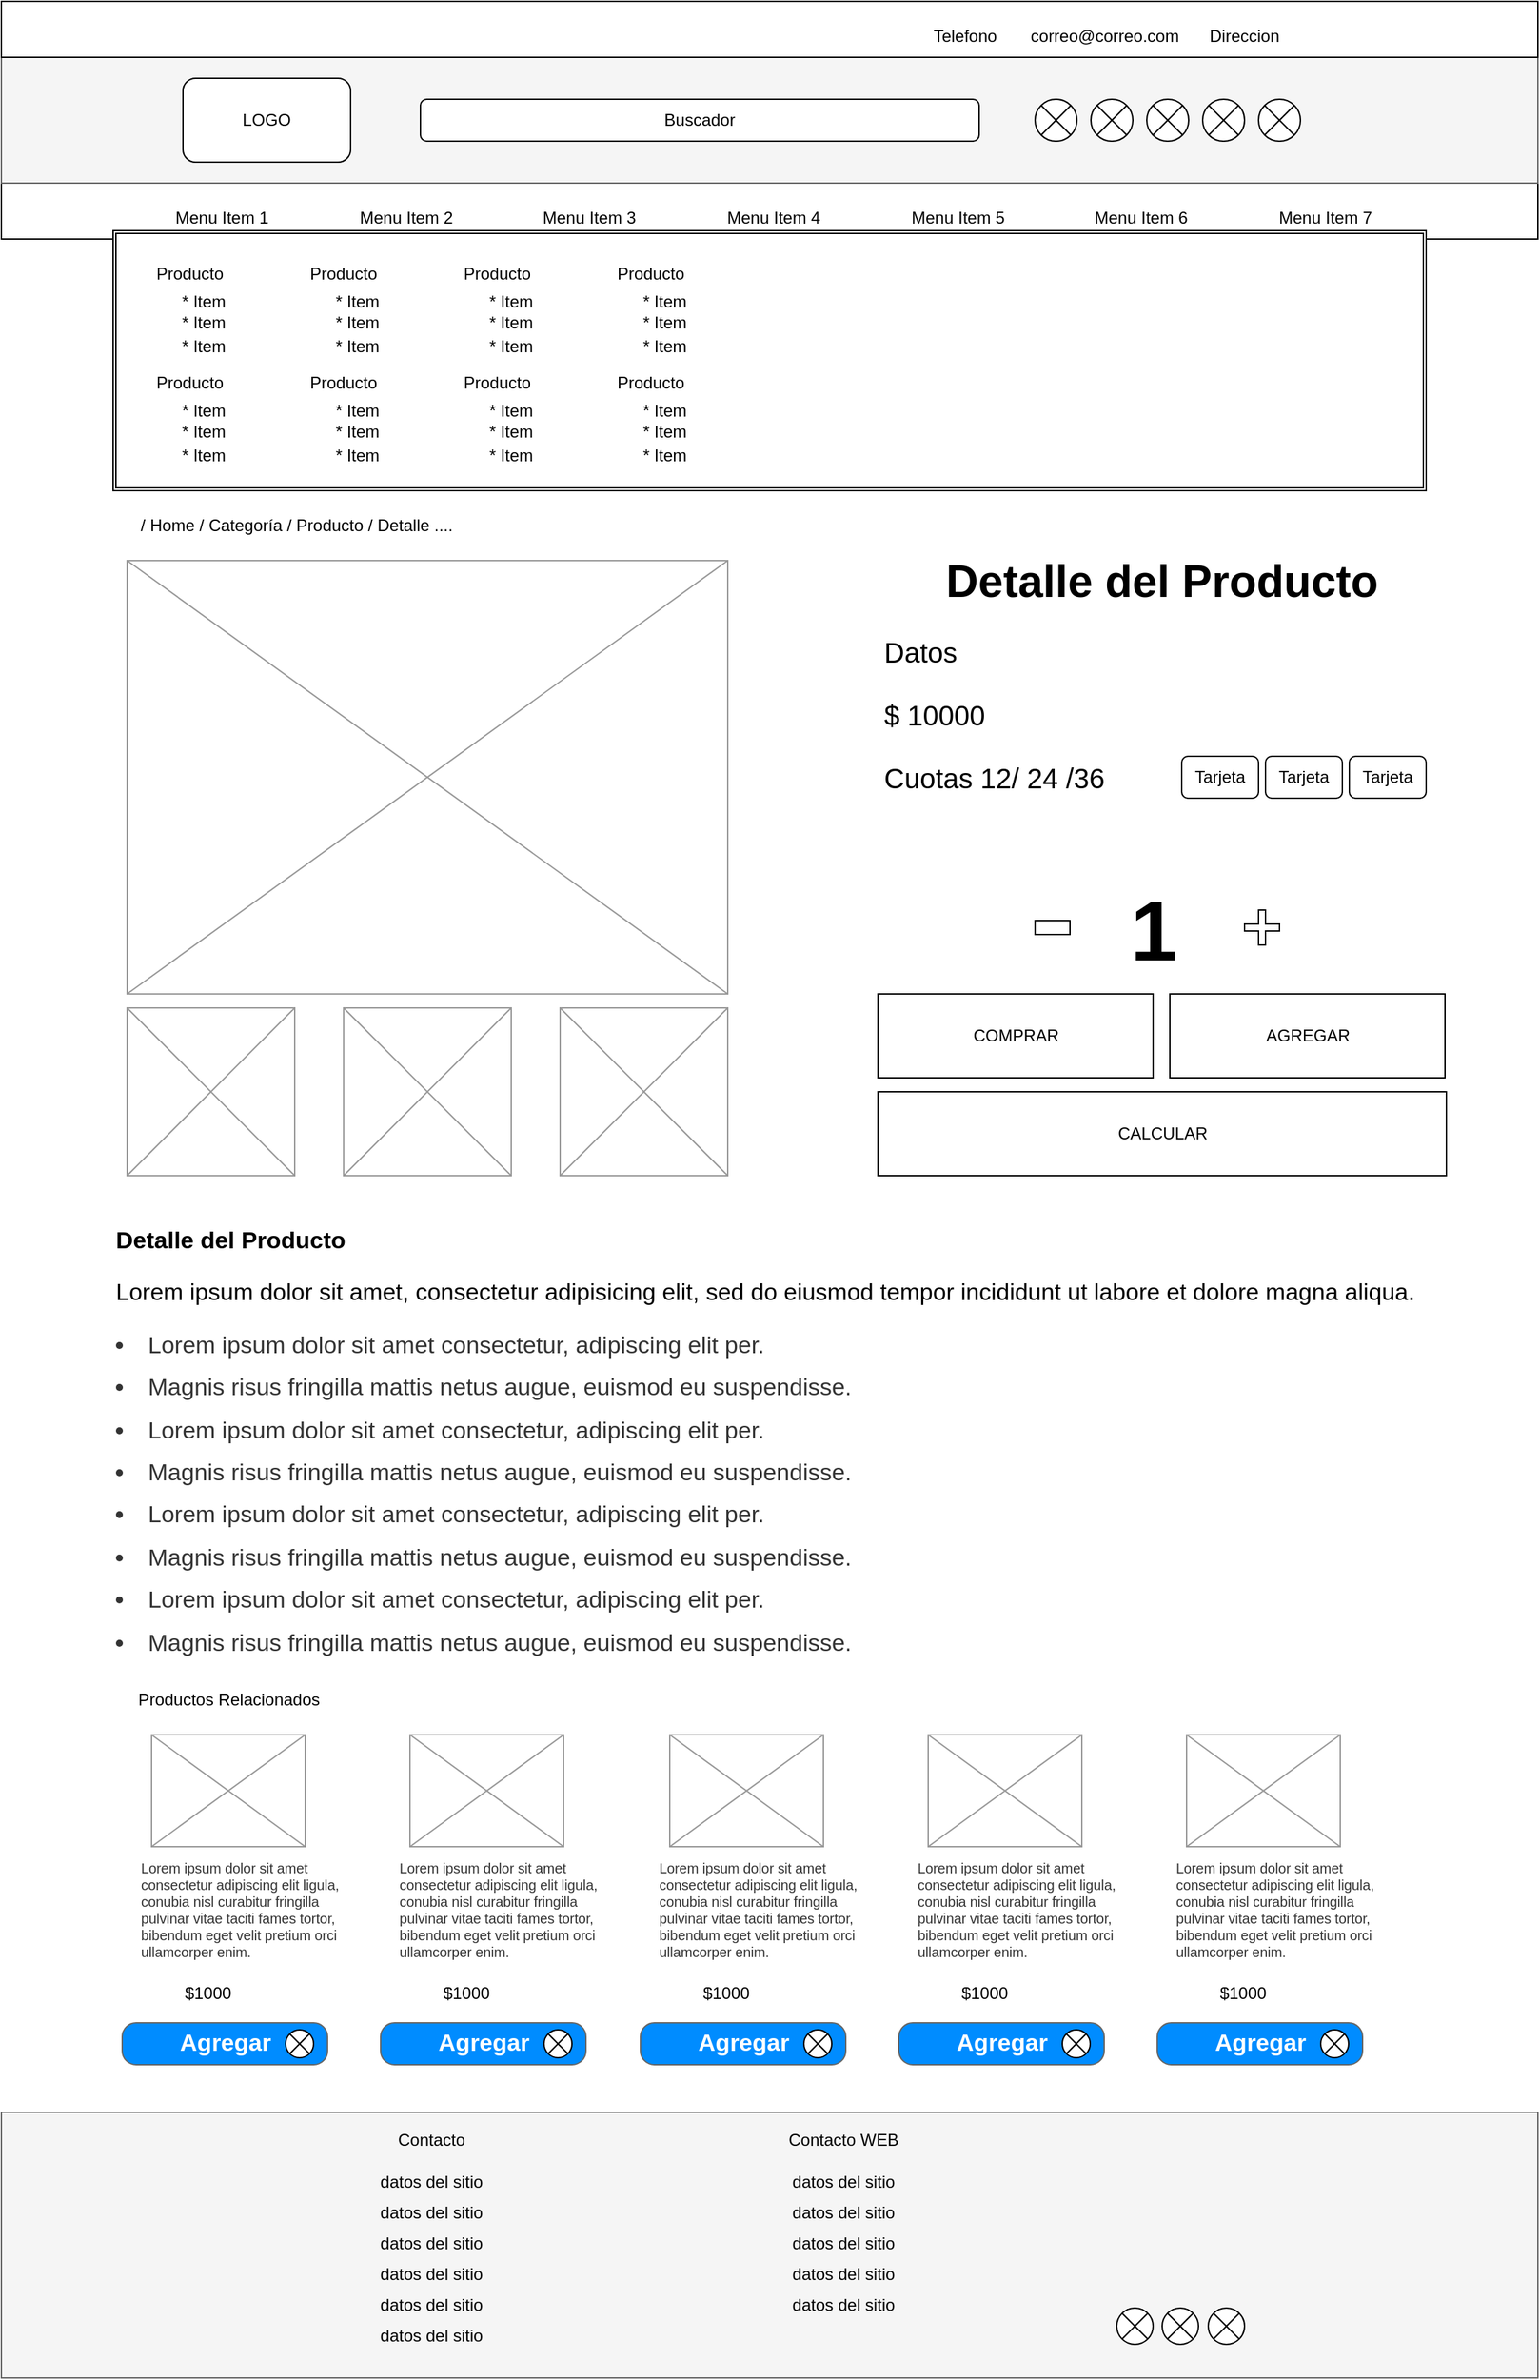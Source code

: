 <mxfile version="24.4.13" type="google">
  <diagram name="Page-1" id="03018318-947c-dd8e-b7a3-06fadd420f32">
    <mxGraphModel grid="1" page="1" gridSize="10" guides="1" tooltips="1" connect="1" arrows="1" fold="1" pageScale="1" pageWidth="1100" pageHeight="850" background="#ffffff" math="0" shadow="0">
      <root>
        <mxCell id="0" />
        <mxCell id="1" parent="0" />
        <mxCell id="ZyAtSVCC6lzZeVUkMO0P-5" value="" style="rounded=0;whiteSpace=wrap;html=1;fillColor=#f5f5f5;fontColor=#333333;strokeColor=#666666;" vertex="1" parent="1">
          <mxGeometry y="1510" width="1100" height="190" as="geometry" />
        </mxCell>
        <mxCell id="ZyAtSVCC6lzZeVUkMO0P-3" value="" style="rounded=0;whiteSpace=wrap;html=1;" vertex="1" parent="1">
          <mxGeometry y="130" width="1100" height="40" as="geometry" />
        </mxCell>
        <mxCell id="ZyAtSVCC6lzZeVUkMO0P-2" value="" style="rounded=0;whiteSpace=wrap;html=1;fillColor=#f5f5f5;fontColor=#333333;strokeColor=#666666;" vertex="1" parent="1">
          <mxGeometry y="40" width="1100" height="90" as="geometry" />
        </mxCell>
        <mxCell id="ZyAtSVCC6lzZeVUkMO0P-1" value="" style="rounded=0;whiteSpace=wrap;html=1;" vertex="1" parent="1">
          <mxGeometry width="1100" height="40" as="geometry" />
        </mxCell>
        <mxCell id="YPrZ4P48iWF1rKAgXMPz-6" value="LOGO" style="rounded=1;whiteSpace=wrap;html=1;strokeColor=default;" vertex="1" parent="1">
          <mxGeometry x="130" y="55" width="120" height="60" as="geometry" />
        </mxCell>
        <mxCell id="YPrZ4P48iWF1rKAgXMPz-8" value="Buscador" style="rounded=1;whiteSpace=wrap;html=1;" vertex="1" parent="1">
          <mxGeometry x="300" y="70" width="400" height="30" as="geometry" />
        </mxCell>
        <mxCell id="YPrZ4P48iWF1rKAgXMPz-9" value="Telefono" style="text;html=1;align=center;verticalAlign=middle;whiteSpace=wrap;rounded=0;" vertex="1" parent="1">
          <mxGeometry x="660" y="10" width="60" height="30" as="geometry" />
        </mxCell>
        <mxCell id="YPrZ4P48iWF1rKAgXMPz-11" value="correo@correo.com" style="text;html=1;align=center;verticalAlign=middle;whiteSpace=wrap;rounded=0;" vertex="1" parent="1">
          <mxGeometry x="760" y="10" width="60" height="30" as="geometry" />
        </mxCell>
        <mxCell id="YPrZ4P48iWF1rKAgXMPz-12" value="Direccion" style="text;html=1;align=center;verticalAlign=middle;whiteSpace=wrap;rounded=0;" vertex="1" parent="1">
          <mxGeometry x="860" y="10" width="60" height="30" as="geometry" />
        </mxCell>
        <mxCell id="YPrZ4P48iWF1rKAgXMPz-14" value="" style="shape=sumEllipse;perimeter=ellipsePerimeter;whiteSpace=wrap;html=1;backgroundOutline=1;" vertex="1" parent="1">
          <mxGeometry x="740" y="70" width="30" height="30" as="geometry" />
        </mxCell>
        <mxCell id="YPrZ4P48iWF1rKAgXMPz-15" value="" style="shape=sumEllipse;perimeter=ellipsePerimeter;whiteSpace=wrap;html=1;backgroundOutline=1;" vertex="1" parent="1">
          <mxGeometry x="780" y="70" width="30" height="30" as="geometry" />
        </mxCell>
        <mxCell id="YPrZ4P48iWF1rKAgXMPz-16" value="" style="shape=sumEllipse;perimeter=ellipsePerimeter;whiteSpace=wrap;html=1;backgroundOutline=1;" vertex="1" parent="1">
          <mxGeometry x="820" y="70" width="30" height="30" as="geometry" />
        </mxCell>
        <mxCell id="YPrZ4P48iWF1rKAgXMPz-17" value="" style="shape=sumEllipse;perimeter=ellipsePerimeter;whiteSpace=wrap;html=1;backgroundOutline=1;" vertex="1" parent="1">
          <mxGeometry x="860" y="70" width="30" height="30" as="geometry" />
        </mxCell>
        <mxCell id="YPrZ4P48iWF1rKAgXMPz-18" value="" style="shape=sumEllipse;perimeter=ellipsePerimeter;whiteSpace=wrap;html=1;backgroundOutline=1;" vertex="1" parent="1">
          <mxGeometry x="900" y="70" width="30" height="30" as="geometry" />
        </mxCell>
        <mxCell id="YPrZ4P48iWF1rKAgXMPz-21" value="Menu Item 1" style="text;html=1;align=center;verticalAlign=middle;whiteSpace=wrap;rounded=0;" vertex="1" parent="1">
          <mxGeometry x="113" y="140" width="90" height="30" as="geometry" />
        </mxCell>
        <mxCell id="YPrZ4P48iWF1rKAgXMPz-22" value="Menu Item 2" style="text;html=1;align=center;verticalAlign=middle;whiteSpace=wrap;rounded=0;" vertex="1" parent="1">
          <mxGeometry x="245" y="140" width="90" height="30" as="geometry" />
        </mxCell>
        <mxCell id="YPrZ4P48iWF1rKAgXMPz-23" value="Menu Item 3" style="text;html=1;align=center;verticalAlign=middle;whiteSpace=wrap;rounded=0;" vertex="1" parent="1">
          <mxGeometry x="376" y="140" width="90" height="30" as="geometry" />
        </mxCell>
        <mxCell id="YPrZ4P48iWF1rKAgXMPz-24" value="Menu Item 4" style="text;html=1;align=center;verticalAlign=middle;whiteSpace=wrap;rounded=0;" vertex="1" parent="1">
          <mxGeometry x="508" y="140" width="90" height="30" as="geometry" />
        </mxCell>
        <mxCell id="YPrZ4P48iWF1rKAgXMPz-25" value="Menu Item 5" style="text;html=1;align=center;verticalAlign=middle;whiteSpace=wrap;rounded=0;" vertex="1" parent="1">
          <mxGeometry x="640" y="140" width="90" height="30" as="geometry" />
        </mxCell>
        <mxCell id="YPrZ4P48iWF1rKAgXMPz-26" value="Menu Item 6" style="text;html=1;align=center;verticalAlign=middle;whiteSpace=wrap;rounded=0;" vertex="1" parent="1">
          <mxGeometry x="771" y="140" width="90" height="30" as="geometry" />
        </mxCell>
        <mxCell id="YPrZ4P48iWF1rKAgXMPz-27" value="Menu Item 7" style="text;html=1;align=center;verticalAlign=middle;whiteSpace=wrap;rounded=0;" vertex="1" parent="1">
          <mxGeometry x="903" y="140" width="90" height="30" as="geometry" />
        </mxCell>
        <mxCell id="YPrZ4P48iWF1rKAgXMPz-28" value="" style="shape=ext;double=1;rounded=0;whiteSpace=wrap;html=1;" vertex="1" parent="1">
          <mxGeometry x="80" y="164" width="940" height="186" as="geometry" />
        </mxCell>
        <mxCell id="YPrZ4P48iWF1rKAgXMPz-36" value="" style="group" connectable="0" vertex="1" parent="1">
          <mxGeometry x="90" y="180" width="100" height="82" as="geometry" />
        </mxCell>
        <mxCell id="YPrZ4P48iWF1rKAgXMPz-29" value="Producto" style="text;html=1;align=center;verticalAlign=middle;whiteSpace=wrap;rounded=0;" vertex="1" parent="YPrZ4P48iWF1rKAgXMPz-36">
          <mxGeometry width="90" height="30" as="geometry" />
        </mxCell>
        <mxCell id="YPrZ4P48iWF1rKAgXMPz-30" value="* Item" style="text;html=1;align=center;verticalAlign=middle;whiteSpace=wrap;rounded=0;" vertex="1" parent="YPrZ4P48iWF1rKAgXMPz-36">
          <mxGeometry x="10" y="20" width="90" height="30" as="geometry" />
        </mxCell>
        <mxCell id="YPrZ4P48iWF1rKAgXMPz-31" value="* Item" style="text;html=1;align=center;verticalAlign=middle;whiteSpace=wrap;rounded=0;" vertex="1" parent="YPrZ4P48iWF1rKAgXMPz-36">
          <mxGeometry x="10" y="35" width="90" height="30" as="geometry" />
        </mxCell>
        <mxCell id="YPrZ4P48iWF1rKAgXMPz-32" value="* Item" style="text;html=1;align=center;verticalAlign=middle;whiteSpace=wrap;rounded=0;" vertex="1" parent="YPrZ4P48iWF1rKAgXMPz-36">
          <mxGeometry x="10" y="52" width="90" height="30" as="geometry" />
        </mxCell>
        <mxCell id="YPrZ4P48iWF1rKAgXMPz-37" value="" style="group" connectable="0" vertex="1" parent="1">
          <mxGeometry x="90" y="258" width="100" height="82" as="geometry" />
        </mxCell>
        <mxCell id="YPrZ4P48iWF1rKAgXMPz-38" value="Producto" style="text;html=1;align=center;verticalAlign=middle;whiteSpace=wrap;rounded=0;" vertex="1" parent="YPrZ4P48iWF1rKAgXMPz-37">
          <mxGeometry width="90" height="30" as="geometry" />
        </mxCell>
        <mxCell id="YPrZ4P48iWF1rKAgXMPz-39" value="* Item" style="text;html=1;align=center;verticalAlign=middle;whiteSpace=wrap;rounded=0;" vertex="1" parent="YPrZ4P48iWF1rKAgXMPz-37">
          <mxGeometry x="10" y="20" width="90" height="30" as="geometry" />
        </mxCell>
        <mxCell id="YPrZ4P48iWF1rKAgXMPz-40" value="* Item" style="text;html=1;align=center;verticalAlign=middle;whiteSpace=wrap;rounded=0;" vertex="1" parent="YPrZ4P48iWF1rKAgXMPz-37">
          <mxGeometry x="10" y="35" width="90" height="30" as="geometry" />
        </mxCell>
        <mxCell id="YPrZ4P48iWF1rKAgXMPz-41" value="* Item" style="text;html=1;align=center;verticalAlign=middle;whiteSpace=wrap;rounded=0;" vertex="1" parent="YPrZ4P48iWF1rKAgXMPz-37">
          <mxGeometry x="10" y="52" width="90" height="30" as="geometry" />
        </mxCell>
        <mxCell id="YPrZ4P48iWF1rKAgXMPz-42" value="" style="group" connectable="0" vertex="1" parent="1">
          <mxGeometry x="200" y="180" width="100" height="82" as="geometry" />
        </mxCell>
        <mxCell id="YPrZ4P48iWF1rKAgXMPz-43" value="Producto" style="text;html=1;align=center;verticalAlign=middle;whiteSpace=wrap;rounded=0;" vertex="1" parent="YPrZ4P48iWF1rKAgXMPz-42">
          <mxGeometry width="90" height="30" as="geometry" />
        </mxCell>
        <mxCell id="YPrZ4P48iWF1rKAgXMPz-44" value="* Item" style="text;html=1;align=center;verticalAlign=middle;whiteSpace=wrap;rounded=0;" vertex="1" parent="YPrZ4P48iWF1rKAgXMPz-42">
          <mxGeometry x="10" y="20" width="90" height="30" as="geometry" />
        </mxCell>
        <mxCell id="YPrZ4P48iWF1rKAgXMPz-45" value="* Item" style="text;html=1;align=center;verticalAlign=middle;whiteSpace=wrap;rounded=0;" vertex="1" parent="YPrZ4P48iWF1rKAgXMPz-42">
          <mxGeometry x="10" y="35" width="90" height="30" as="geometry" />
        </mxCell>
        <mxCell id="YPrZ4P48iWF1rKAgXMPz-46" value="* Item" style="text;html=1;align=center;verticalAlign=middle;whiteSpace=wrap;rounded=0;" vertex="1" parent="YPrZ4P48iWF1rKAgXMPz-42">
          <mxGeometry x="10" y="52" width="90" height="30" as="geometry" />
        </mxCell>
        <mxCell id="YPrZ4P48iWF1rKAgXMPz-47" value="" style="group" connectable="0" vertex="1" parent="1">
          <mxGeometry x="200" y="258" width="100" height="82" as="geometry" />
        </mxCell>
        <mxCell id="YPrZ4P48iWF1rKAgXMPz-48" value="Producto" style="text;html=1;align=center;verticalAlign=middle;whiteSpace=wrap;rounded=0;" vertex="1" parent="YPrZ4P48iWF1rKAgXMPz-47">
          <mxGeometry width="90" height="30" as="geometry" />
        </mxCell>
        <mxCell id="YPrZ4P48iWF1rKAgXMPz-49" value="* Item" style="text;html=1;align=center;verticalAlign=middle;whiteSpace=wrap;rounded=0;" vertex="1" parent="YPrZ4P48iWF1rKAgXMPz-47">
          <mxGeometry x="10" y="20" width="90" height="30" as="geometry" />
        </mxCell>
        <mxCell id="YPrZ4P48iWF1rKAgXMPz-50" value="* Item" style="text;html=1;align=center;verticalAlign=middle;whiteSpace=wrap;rounded=0;" vertex="1" parent="YPrZ4P48iWF1rKAgXMPz-47">
          <mxGeometry x="10" y="35" width="90" height="30" as="geometry" />
        </mxCell>
        <mxCell id="YPrZ4P48iWF1rKAgXMPz-51" value="* Item" style="text;html=1;align=center;verticalAlign=middle;whiteSpace=wrap;rounded=0;" vertex="1" parent="YPrZ4P48iWF1rKAgXMPz-47">
          <mxGeometry x="10" y="52" width="90" height="30" as="geometry" />
        </mxCell>
        <mxCell id="YPrZ4P48iWF1rKAgXMPz-52" value="" style="group" connectable="0" vertex="1" parent="1">
          <mxGeometry x="310" y="180" width="100" height="82" as="geometry" />
        </mxCell>
        <mxCell id="YPrZ4P48iWF1rKAgXMPz-53" value="Producto" style="text;html=1;align=center;verticalAlign=middle;whiteSpace=wrap;rounded=0;" vertex="1" parent="YPrZ4P48iWF1rKAgXMPz-52">
          <mxGeometry width="90" height="30" as="geometry" />
        </mxCell>
        <mxCell id="YPrZ4P48iWF1rKAgXMPz-54" value="* Item" style="text;html=1;align=center;verticalAlign=middle;whiteSpace=wrap;rounded=0;" vertex="1" parent="YPrZ4P48iWF1rKAgXMPz-52">
          <mxGeometry x="10" y="20" width="90" height="30" as="geometry" />
        </mxCell>
        <mxCell id="YPrZ4P48iWF1rKAgXMPz-55" value="* Item" style="text;html=1;align=center;verticalAlign=middle;whiteSpace=wrap;rounded=0;" vertex="1" parent="YPrZ4P48iWF1rKAgXMPz-52">
          <mxGeometry x="10" y="35" width="90" height="30" as="geometry" />
        </mxCell>
        <mxCell id="YPrZ4P48iWF1rKAgXMPz-56" value="* Item" style="text;html=1;align=center;verticalAlign=middle;whiteSpace=wrap;rounded=0;" vertex="1" parent="YPrZ4P48iWF1rKAgXMPz-52">
          <mxGeometry x="10" y="52" width="90" height="30" as="geometry" />
        </mxCell>
        <mxCell id="YPrZ4P48iWF1rKAgXMPz-57" value="" style="group" connectable="0" vertex="1" parent="1">
          <mxGeometry x="310" y="258" width="100" height="82" as="geometry" />
        </mxCell>
        <mxCell id="YPrZ4P48iWF1rKAgXMPz-58" value="Producto" style="text;html=1;align=center;verticalAlign=middle;whiteSpace=wrap;rounded=0;" vertex="1" parent="YPrZ4P48iWF1rKAgXMPz-57">
          <mxGeometry width="90" height="30" as="geometry" />
        </mxCell>
        <mxCell id="YPrZ4P48iWF1rKAgXMPz-59" value="* Item" style="text;html=1;align=center;verticalAlign=middle;whiteSpace=wrap;rounded=0;" vertex="1" parent="YPrZ4P48iWF1rKAgXMPz-57">
          <mxGeometry x="10" y="20" width="90" height="30" as="geometry" />
        </mxCell>
        <mxCell id="YPrZ4P48iWF1rKAgXMPz-60" value="* Item" style="text;html=1;align=center;verticalAlign=middle;whiteSpace=wrap;rounded=0;" vertex="1" parent="YPrZ4P48iWF1rKAgXMPz-57">
          <mxGeometry x="10" y="35" width="90" height="30" as="geometry" />
        </mxCell>
        <mxCell id="YPrZ4P48iWF1rKAgXMPz-61" value="* Item" style="text;html=1;align=center;verticalAlign=middle;whiteSpace=wrap;rounded=0;" vertex="1" parent="YPrZ4P48iWF1rKAgXMPz-57">
          <mxGeometry x="10" y="52" width="90" height="30" as="geometry" />
        </mxCell>
        <mxCell id="YPrZ4P48iWF1rKAgXMPz-62" value="" style="group" connectable="0" vertex="1" parent="1">
          <mxGeometry x="420" y="180" width="100" height="82" as="geometry" />
        </mxCell>
        <mxCell id="YPrZ4P48iWF1rKAgXMPz-63" value="Producto" style="text;html=1;align=center;verticalAlign=middle;whiteSpace=wrap;rounded=0;" vertex="1" parent="YPrZ4P48iWF1rKAgXMPz-62">
          <mxGeometry width="90" height="30" as="geometry" />
        </mxCell>
        <mxCell id="YPrZ4P48iWF1rKAgXMPz-64" value="* Item" style="text;html=1;align=center;verticalAlign=middle;whiteSpace=wrap;rounded=0;" vertex="1" parent="YPrZ4P48iWF1rKAgXMPz-62">
          <mxGeometry x="10" y="20" width="90" height="30" as="geometry" />
        </mxCell>
        <mxCell id="YPrZ4P48iWF1rKAgXMPz-65" value="* Item" style="text;html=1;align=center;verticalAlign=middle;whiteSpace=wrap;rounded=0;" vertex="1" parent="YPrZ4P48iWF1rKAgXMPz-62">
          <mxGeometry x="10" y="35" width="90" height="30" as="geometry" />
        </mxCell>
        <mxCell id="YPrZ4P48iWF1rKAgXMPz-66" value="* Item" style="text;html=1;align=center;verticalAlign=middle;whiteSpace=wrap;rounded=0;" vertex="1" parent="YPrZ4P48iWF1rKAgXMPz-62">
          <mxGeometry x="10" y="52" width="90" height="30" as="geometry" />
        </mxCell>
        <mxCell id="YPrZ4P48iWF1rKAgXMPz-67" value="" style="group" connectable="0" vertex="1" parent="1">
          <mxGeometry x="420" y="258" width="100" height="82" as="geometry" />
        </mxCell>
        <mxCell id="YPrZ4P48iWF1rKAgXMPz-68" value="Producto" style="text;html=1;align=center;verticalAlign=middle;whiteSpace=wrap;rounded=0;" vertex="1" parent="YPrZ4P48iWF1rKAgXMPz-67">
          <mxGeometry width="90" height="30" as="geometry" />
        </mxCell>
        <mxCell id="YPrZ4P48iWF1rKAgXMPz-69" value="* Item" style="text;html=1;align=center;verticalAlign=middle;whiteSpace=wrap;rounded=0;" vertex="1" parent="YPrZ4P48iWF1rKAgXMPz-67">
          <mxGeometry x="10" y="20" width="90" height="30" as="geometry" />
        </mxCell>
        <mxCell id="YPrZ4P48iWF1rKAgXMPz-70" value="* Item" style="text;html=1;align=center;verticalAlign=middle;whiteSpace=wrap;rounded=0;" vertex="1" parent="YPrZ4P48iWF1rKAgXMPz-67">
          <mxGeometry x="10" y="35" width="90" height="30" as="geometry" />
        </mxCell>
        <mxCell id="YPrZ4P48iWF1rKAgXMPz-71" value="* Item" style="text;html=1;align=center;verticalAlign=middle;whiteSpace=wrap;rounded=0;" vertex="1" parent="YPrZ4P48iWF1rKAgXMPz-67">
          <mxGeometry x="10" y="52" width="90" height="30" as="geometry" />
        </mxCell>
        <mxCell id="YPrZ4P48iWF1rKAgXMPz-78" value="" style="verticalLabelPosition=bottom;shadow=0;dashed=0;align=center;html=1;verticalAlign=top;strokeWidth=1;shape=mxgraph.mockup.graphics.simpleIcon;strokeColor=#999999;" vertex="1" parent="1">
          <mxGeometry x="90" y="400" width="430" height="310" as="geometry" />
        </mxCell>
        <mxCell id="YPrZ4P48iWF1rKAgXMPz-84" value="Productos Relacionados" style="text;html=1;align=center;verticalAlign=middle;whiteSpace=wrap;rounded=0;" vertex="1" parent="1">
          <mxGeometry x="87.5" y="1200" width="150" height="30" as="geometry" />
        </mxCell>
        <mxCell id="YPrZ4P48iWF1rKAgXMPz-90" value="" style="group" connectable="0" vertex="1" parent="1">
          <mxGeometry x="86.5" y="1240" width="171" height="236" as="geometry" />
        </mxCell>
        <mxCell id="YPrZ4P48iWF1rKAgXMPz-85" value="" style="verticalLabelPosition=bottom;shadow=0;dashed=0;align=center;html=1;verticalAlign=top;strokeWidth=1;shape=mxgraph.mockup.graphics.simpleIcon;strokeColor=#999999;" vertex="1" parent="YPrZ4P48iWF1rKAgXMPz-90">
          <mxGeometry x="21" width="110" height="80" as="geometry" />
        </mxCell>
        <mxCell id="YPrZ4P48iWF1rKAgXMPz-86" value="&lt;span style=&quot;color: rgba(0, 0, 0, 0.8); font-family: &amp;quot;Source Sans Pro&amp;quot;, sans-serif; font-size: 10px; letter-spacing: -0.049px; background-color: rgb(255, 255, 255);&quot;&gt;Lorem ipsum dolor sit amet consectetur adipiscing elit ligula, conubia nisl curabitur fringilla pulvinar vitae taciti fames tortor, bibendum eget velit pretium orci ullamcorper enim.&amp;nbsp;&lt;/span&gt;" style="text;html=1;align=left;verticalAlign=middle;whiteSpace=wrap;rounded=0;fontSize=10;" vertex="1" parent="YPrZ4P48iWF1rKAgXMPz-90">
          <mxGeometry x="11" y="70" width="160" height="110" as="geometry" />
        </mxCell>
        <mxCell id="YPrZ4P48iWF1rKAgXMPz-87" value="$1000" style="text;html=1;align=center;verticalAlign=middle;whiteSpace=wrap;rounded=0;" vertex="1" parent="YPrZ4P48iWF1rKAgXMPz-90">
          <mxGeometry x="31" y="170" width="60" height="30" as="geometry" />
        </mxCell>
        <mxCell id="YPrZ4P48iWF1rKAgXMPz-88" value="Agregar" style="strokeWidth=1;shadow=0;dashed=0;align=center;html=1;shape=mxgraph.mockup.buttons.button;strokeColor=#666666;fontColor=#ffffff;mainText=;buttonStyle=round;fontSize=17;fontStyle=1;fillColor=#008cff;whiteSpace=wrap;" vertex="1" parent="YPrZ4P48iWF1rKAgXMPz-90">
          <mxGeometry y="206" width="147" height="30" as="geometry" />
        </mxCell>
        <mxCell id="YPrZ4P48iWF1rKAgXMPz-89" value="" style="shape=sumEllipse;perimeter=ellipsePerimeter;whiteSpace=wrap;html=1;backgroundOutline=1;" vertex="1" parent="YPrZ4P48iWF1rKAgXMPz-90">
          <mxGeometry x="117" y="211" width="20" height="20" as="geometry" />
        </mxCell>
        <mxCell id="YPrZ4P48iWF1rKAgXMPz-91" value="" style="group" connectable="0" vertex="1" parent="1">
          <mxGeometry x="271.5" y="1240" width="171" height="236" as="geometry" />
        </mxCell>
        <mxCell id="YPrZ4P48iWF1rKAgXMPz-92" value="" style="verticalLabelPosition=bottom;shadow=0;dashed=0;align=center;html=1;verticalAlign=top;strokeWidth=1;shape=mxgraph.mockup.graphics.simpleIcon;strokeColor=#999999;" vertex="1" parent="YPrZ4P48iWF1rKAgXMPz-91">
          <mxGeometry x="21" width="110" height="80" as="geometry" />
        </mxCell>
        <mxCell id="YPrZ4P48iWF1rKAgXMPz-93" value="&lt;span style=&quot;color: rgba(0, 0, 0, 0.8); font-family: &amp;quot;Source Sans Pro&amp;quot;, sans-serif; font-size: 10px; letter-spacing: -0.049px; background-color: rgb(255, 255, 255);&quot;&gt;Lorem ipsum dolor sit amet consectetur adipiscing elit ligula, conubia nisl curabitur fringilla pulvinar vitae taciti fames tortor, bibendum eget velit pretium orci ullamcorper enim.&amp;nbsp;&lt;/span&gt;" style="text;html=1;align=left;verticalAlign=middle;whiteSpace=wrap;rounded=0;fontSize=10;" vertex="1" parent="YPrZ4P48iWF1rKAgXMPz-91">
          <mxGeometry x="11" y="70" width="160" height="110" as="geometry" />
        </mxCell>
        <mxCell id="YPrZ4P48iWF1rKAgXMPz-94" value="$1000" style="text;html=1;align=center;verticalAlign=middle;whiteSpace=wrap;rounded=0;" vertex="1" parent="YPrZ4P48iWF1rKAgXMPz-91">
          <mxGeometry x="31" y="170" width="60" height="30" as="geometry" />
        </mxCell>
        <mxCell id="YPrZ4P48iWF1rKAgXMPz-95" value="Agregar" style="strokeWidth=1;shadow=0;dashed=0;align=center;html=1;shape=mxgraph.mockup.buttons.button;strokeColor=#666666;fontColor=#ffffff;mainText=;buttonStyle=round;fontSize=17;fontStyle=1;fillColor=#008cff;whiteSpace=wrap;" vertex="1" parent="YPrZ4P48iWF1rKAgXMPz-91">
          <mxGeometry y="206" width="147" height="30" as="geometry" />
        </mxCell>
        <mxCell id="YPrZ4P48iWF1rKAgXMPz-96" value="" style="shape=sumEllipse;perimeter=ellipsePerimeter;whiteSpace=wrap;html=1;backgroundOutline=1;" vertex="1" parent="YPrZ4P48iWF1rKAgXMPz-91">
          <mxGeometry x="117" y="211" width="20" height="20" as="geometry" />
        </mxCell>
        <mxCell id="YPrZ4P48iWF1rKAgXMPz-97" value="" style="group;fontStyle=1" connectable="0" vertex="1" parent="1">
          <mxGeometry x="457.5" y="1240" width="171" height="236" as="geometry" />
        </mxCell>
        <mxCell id="YPrZ4P48iWF1rKAgXMPz-98" value="" style="verticalLabelPosition=bottom;shadow=0;dashed=0;align=center;html=1;verticalAlign=top;strokeWidth=1;shape=mxgraph.mockup.graphics.simpleIcon;strokeColor=#999999;" vertex="1" parent="YPrZ4P48iWF1rKAgXMPz-97">
          <mxGeometry x="21" width="110" height="80" as="geometry" />
        </mxCell>
        <mxCell id="YPrZ4P48iWF1rKAgXMPz-99" value="&lt;span style=&quot;color: rgba(0, 0, 0, 0.8); font-family: &amp;quot;Source Sans Pro&amp;quot;, sans-serif; font-size: 10px; letter-spacing: -0.049px; background-color: rgb(255, 255, 255);&quot;&gt;Lorem ipsum dolor sit amet consectetur adipiscing elit ligula, conubia nisl curabitur fringilla pulvinar vitae taciti fames tortor, bibendum eget velit pretium orci ullamcorper enim.&amp;nbsp;&lt;/span&gt;" style="text;html=1;align=left;verticalAlign=middle;whiteSpace=wrap;rounded=0;fontSize=10;" vertex="1" parent="YPrZ4P48iWF1rKAgXMPz-97">
          <mxGeometry x="11" y="70" width="160" height="110" as="geometry" />
        </mxCell>
        <mxCell id="YPrZ4P48iWF1rKAgXMPz-100" value="$1000" style="text;html=1;align=center;verticalAlign=middle;whiteSpace=wrap;rounded=0;" vertex="1" parent="YPrZ4P48iWF1rKAgXMPz-97">
          <mxGeometry x="31" y="170" width="60" height="30" as="geometry" />
        </mxCell>
        <mxCell id="YPrZ4P48iWF1rKAgXMPz-101" value="Agregar" style="strokeWidth=1;shadow=0;dashed=0;align=center;html=1;shape=mxgraph.mockup.buttons.button;strokeColor=#666666;fontColor=#ffffff;mainText=;buttonStyle=round;fontSize=17;fontStyle=1;fillColor=#008cff;whiteSpace=wrap;" vertex="1" parent="YPrZ4P48iWF1rKAgXMPz-97">
          <mxGeometry y="206" width="147" height="30" as="geometry" />
        </mxCell>
        <mxCell id="YPrZ4P48iWF1rKAgXMPz-102" value="" style="shape=sumEllipse;perimeter=ellipsePerimeter;whiteSpace=wrap;html=1;backgroundOutline=1;" vertex="1" parent="YPrZ4P48iWF1rKAgXMPz-97">
          <mxGeometry x="117" y="211" width="20" height="20" as="geometry" />
        </mxCell>
        <mxCell id="YPrZ4P48iWF1rKAgXMPz-103" value="" style="group;fontStyle=1" connectable="0" vertex="1" parent="1">
          <mxGeometry x="827.5" y="1240" width="171" height="236" as="geometry" />
        </mxCell>
        <mxCell id="YPrZ4P48iWF1rKAgXMPz-104" value="" style="verticalLabelPosition=bottom;shadow=0;dashed=0;align=center;html=1;verticalAlign=top;strokeWidth=1;shape=mxgraph.mockup.graphics.simpleIcon;strokeColor=#999999;" vertex="1" parent="YPrZ4P48iWF1rKAgXMPz-103">
          <mxGeometry x="21" width="110" height="80" as="geometry" />
        </mxCell>
        <mxCell id="YPrZ4P48iWF1rKAgXMPz-105" value="&lt;span style=&quot;color: rgba(0, 0, 0, 0.8); font-family: &amp;quot;Source Sans Pro&amp;quot;, sans-serif; font-size: 10px; letter-spacing: -0.049px; background-color: rgb(255, 255, 255);&quot;&gt;Lorem ipsum dolor sit amet consectetur adipiscing elit ligula, conubia nisl curabitur fringilla pulvinar vitae taciti fames tortor, bibendum eget velit pretium orci ullamcorper enim.&amp;nbsp;&lt;/span&gt;" style="text;html=1;align=left;verticalAlign=middle;whiteSpace=wrap;rounded=0;fontSize=10;" vertex="1" parent="YPrZ4P48iWF1rKAgXMPz-103">
          <mxGeometry x="11" y="70" width="160" height="110" as="geometry" />
        </mxCell>
        <mxCell id="YPrZ4P48iWF1rKAgXMPz-106" value="$1000" style="text;html=1;align=center;verticalAlign=middle;whiteSpace=wrap;rounded=0;" vertex="1" parent="YPrZ4P48iWF1rKAgXMPz-103">
          <mxGeometry x="31" y="170" width="60" height="30" as="geometry" />
        </mxCell>
        <mxCell id="YPrZ4P48iWF1rKAgXMPz-107" value="Agregar" style="strokeWidth=1;shadow=0;dashed=0;align=center;html=1;shape=mxgraph.mockup.buttons.button;strokeColor=#666666;fontColor=#ffffff;mainText=;buttonStyle=round;fontSize=17;fontStyle=1;fillColor=#008cff;whiteSpace=wrap;" vertex="1" parent="YPrZ4P48iWF1rKAgXMPz-103">
          <mxGeometry y="206" width="147" height="30" as="geometry" />
        </mxCell>
        <mxCell id="YPrZ4P48iWF1rKAgXMPz-108" value="" style="shape=sumEllipse;perimeter=ellipsePerimeter;whiteSpace=wrap;html=1;backgroundOutline=1;" vertex="1" parent="YPrZ4P48iWF1rKAgXMPz-103">
          <mxGeometry x="117" y="211" width="20" height="20" as="geometry" />
        </mxCell>
        <mxCell id="YPrZ4P48iWF1rKAgXMPz-109" value="" style="group;fontStyle=1" connectable="0" vertex="1" parent="1">
          <mxGeometry x="642.5" y="1240" width="171" height="236" as="geometry" />
        </mxCell>
        <mxCell id="YPrZ4P48iWF1rKAgXMPz-110" value="" style="verticalLabelPosition=bottom;shadow=0;dashed=0;align=center;html=1;verticalAlign=top;strokeWidth=1;shape=mxgraph.mockup.graphics.simpleIcon;strokeColor=#999999;" vertex="1" parent="YPrZ4P48iWF1rKAgXMPz-109">
          <mxGeometry x="21" width="110" height="80" as="geometry" />
        </mxCell>
        <mxCell id="YPrZ4P48iWF1rKAgXMPz-111" value="&lt;span style=&quot;color: rgba(0, 0, 0, 0.8); font-family: &amp;quot;Source Sans Pro&amp;quot;, sans-serif; font-size: 10px; letter-spacing: -0.049px; background-color: rgb(255, 255, 255);&quot;&gt;Lorem ipsum dolor sit amet consectetur adipiscing elit ligula, conubia nisl curabitur fringilla pulvinar vitae taciti fames tortor, bibendum eget velit pretium orci ullamcorper enim.&amp;nbsp;&lt;/span&gt;" style="text;html=1;align=left;verticalAlign=middle;whiteSpace=wrap;rounded=0;fontSize=10;" vertex="1" parent="YPrZ4P48iWF1rKAgXMPz-109">
          <mxGeometry x="11" y="70" width="160" height="110" as="geometry" />
        </mxCell>
        <mxCell id="YPrZ4P48iWF1rKAgXMPz-112" value="$1000" style="text;html=1;align=center;verticalAlign=middle;whiteSpace=wrap;rounded=0;" vertex="1" parent="YPrZ4P48iWF1rKAgXMPz-109">
          <mxGeometry x="31" y="170" width="60" height="30" as="geometry" />
        </mxCell>
        <mxCell id="YPrZ4P48iWF1rKAgXMPz-113" value="Agregar" style="strokeWidth=1;shadow=0;dashed=0;align=center;html=1;shape=mxgraph.mockup.buttons.button;strokeColor=#666666;fontColor=#ffffff;mainText=;buttonStyle=round;fontSize=17;fontStyle=1;fillColor=#008cff;whiteSpace=wrap;" vertex="1" parent="YPrZ4P48iWF1rKAgXMPz-109">
          <mxGeometry y="206" width="147" height="30" as="geometry" />
        </mxCell>
        <mxCell id="YPrZ4P48iWF1rKAgXMPz-114" value="" style="shape=sumEllipse;perimeter=ellipsePerimeter;whiteSpace=wrap;html=1;backgroundOutline=1;" vertex="1" parent="YPrZ4P48iWF1rKAgXMPz-109">
          <mxGeometry x="117" y="211" width="20" height="20" as="geometry" />
        </mxCell>
        <mxCell id="YPrZ4P48iWF1rKAgXMPz-153" value="Contacto" style="text;html=1;align=center;verticalAlign=middle;whiteSpace=wrap;rounded=0;" vertex="1" parent="1">
          <mxGeometry x="252.5" y="1515" width="110" height="30" as="geometry" />
        </mxCell>
        <mxCell id="YPrZ4P48iWF1rKAgXMPz-156" value="datos del sitio" style="text;html=1;align=center;verticalAlign=middle;whiteSpace=wrap;rounded=0;" vertex="1" parent="1">
          <mxGeometry x="252.5" y="1545" width="110" height="30" as="geometry" />
        </mxCell>
        <mxCell id="YPrZ4P48iWF1rKAgXMPz-157" value="datos del sitio" style="text;html=1;align=center;verticalAlign=middle;whiteSpace=wrap;rounded=0;" vertex="1" parent="1">
          <mxGeometry x="252.5" y="1567" width="110" height="30" as="geometry" />
        </mxCell>
        <mxCell id="YPrZ4P48iWF1rKAgXMPz-158" value="datos del sitio" style="text;html=1;align=center;verticalAlign=middle;whiteSpace=wrap;rounded=0;" vertex="1" parent="1">
          <mxGeometry x="252.5" y="1589" width="110" height="30" as="geometry" />
        </mxCell>
        <mxCell id="YPrZ4P48iWF1rKAgXMPz-159" value="datos del sitio" style="text;html=1;align=center;verticalAlign=middle;whiteSpace=wrap;rounded=0;" vertex="1" parent="1">
          <mxGeometry x="252.5" y="1611" width="110" height="30" as="geometry" />
        </mxCell>
        <mxCell id="YPrZ4P48iWF1rKAgXMPz-160" value="datos del sitio" style="text;html=1;align=center;verticalAlign=middle;whiteSpace=wrap;rounded=0;" vertex="1" parent="1">
          <mxGeometry x="252.5" y="1633" width="110" height="30" as="geometry" />
        </mxCell>
        <mxCell id="YPrZ4P48iWF1rKAgXMPz-161" value="datos del sitio" style="text;html=1;align=center;verticalAlign=middle;whiteSpace=wrap;rounded=0;" vertex="1" parent="1">
          <mxGeometry x="252.5" y="1655" width="110" height="30" as="geometry" />
        </mxCell>
        <mxCell id="YPrZ4P48iWF1rKAgXMPz-162" value="datos del sitio" style="text;html=1;align=center;verticalAlign=middle;whiteSpace=wrap;rounded=0;" vertex="1" parent="1">
          <mxGeometry x="547.5" y="1545" width="110" height="30" as="geometry" />
        </mxCell>
        <mxCell id="YPrZ4P48iWF1rKAgXMPz-163" value="datos del sitio" style="text;html=1;align=center;verticalAlign=middle;whiteSpace=wrap;rounded=0;" vertex="1" parent="1">
          <mxGeometry x="547.5" y="1567" width="110" height="30" as="geometry" />
        </mxCell>
        <mxCell id="YPrZ4P48iWF1rKAgXMPz-164" value="datos del sitio" style="text;html=1;align=center;verticalAlign=middle;whiteSpace=wrap;rounded=0;" vertex="1" parent="1">
          <mxGeometry x="547.5" y="1589" width="110" height="30" as="geometry" />
        </mxCell>
        <mxCell id="YPrZ4P48iWF1rKAgXMPz-165" value="datos del sitio" style="text;html=1;align=center;verticalAlign=middle;whiteSpace=wrap;rounded=0;" vertex="1" parent="1">
          <mxGeometry x="547.5" y="1611" width="110" height="30" as="geometry" />
        </mxCell>
        <mxCell id="YPrZ4P48iWF1rKAgXMPz-166" value="datos del sitio" style="text;html=1;align=center;verticalAlign=middle;whiteSpace=wrap;rounded=0;" vertex="1" parent="1">
          <mxGeometry x="547.5" y="1633" width="110" height="30" as="geometry" />
        </mxCell>
        <mxCell id="YPrZ4P48iWF1rKAgXMPz-167" value="Contacto WEB" style="text;html=1;align=center;verticalAlign=middle;whiteSpace=wrap;rounded=0;" vertex="1" parent="1">
          <mxGeometry x="547.5" y="1515" width="110" height="30" as="geometry" />
        </mxCell>
        <mxCell id="ZyAtSVCC6lzZeVUkMO0P-6" value="" style="shape=sumEllipse;perimeter=ellipsePerimeter;whiteSpace=wrap;html=1;backgroundOutline=1;" vertex="1" parent="1">
          <mxGeometry x="864" y="1650" width="26" height="26" as="geometry" />
        </mxCell>
        <mxCell id="ZyAtSVCC6lzZeVUkMO0P-7" value="" style="shape=sumEllipse;perimeter=ellipsePerimeter;whiteSpace=wrap;html=1;backgroundOutline=1;" vertex="1" parent="1">
          <mxGeometry x="798.5" y="1650" width="26" height="26" as="geometry" />
        </mxCell>
        <mxCell id="ZyAtSVCC6lzZeVUkMO0P-8" value="" style="shape=sumEllipse;perimeter=ellipsePerimeter;whiteSpace=wrap;html=1;backgroundOutline=1;" vertex="1" parent="1">
          <mxGeometry x="831" y="1650" width="26" height="26" as="geometry" />
        </mxCell>
        <mxCell id="ZyAtSVCC6lzZeVUkMO0P-11" value="/ Home / Categoría / Producto / Detalle ...." style="text;html=1;align=center;verticalAlign=middle;whiteSpace=wrap;rounded=0;" vertex="1" parent="1">
          <mxGeometry x="79" y="360" width="265" height="30" as="geometry" />
        </mxCell>
        <mxCell id="ZyAtSVCC6lzZeVUkMO0P-13" value="Detalle del Producto" style="text;html=1;align=center;verticalAlign=middle;whiteSpace=wrap;rounded=0;fontStyle=1;fontSize=32;" vertex="1" parent="1">
          <mxGeometry x="621" y="400" width="420" height="30" as="geometry" />
        </mxCell>
        <mxCell id="ZyAtSVCC6lzZeVUkMO0P-14" value="&lt;div&gt;Datos&lt;/div&gt;" style="text;html=1;align=left;verticalAlign=middle;whiteSpace=wrap;rounded=0;fontSize=20;" vertex="1" parent="1">
          <mxGeometry x="630" y="450" width="90" height="30" as="geometry" />
        </mxCell>
        <mxCell id="ZyAtSVCC6lzZeVUkMO0P-15" value="&lt;div&gt;$ 10000&lt;/div&gt;" style="text;html=1;align=left;verticalAlign=middle;whiteSpace=wrap;rounded=0;fontSize=20;" vertex="1" parent="1">
          <mxGeometry x="630" y="495" width="90" height="30" as="geometry" />
        </mxCell>
        <mxCell id="ZyAtSVCC6lzZeVUkMO0P-16" value="&lt;div&gt;Cuotas 12/ 24 /36&lt;/div&gt;" style="text;html=1;align=left;verticalAlign=middle;whiteSpace=wrap;rounded=0;fontSize=20;" vertex="1" parent="1">
          <mxGeometry x="630" y="540" width="180" height="30" as="geometry" />
        </mxCell>
        <mxCell id="ZyAtSVCC6lzZeVUkMO0P-17" value="Tarjeta" style="rounded=1;whiteSpace=wrap;html=1;" vertex="1" parent="1">
          <mxGeometry x="845" y="540" width="55" height="30" as="geometry" />
        </mxCell>
        <mxCell id="ZyAtSVCC6lzZeVUkMO0P-18" value="Tarjeta" style="rounded=1;whiteSpace=wrap;html=1;" vertex="1" parent="1">
          <mxGeometry x="905" y="540" width="55" height="30" as="geometry" />
        </mxCell>
        <mxCell id="ZyAtSVCC6lzZeVUkMO0P-19" value="Tarjeta" style="rounded=1;whiteSpace=wrap;html=1;" vertex="1" parent="1">
          <mxGeometry x="965" y="540" width="55" height="30" as="geometry" />
        </mxCell>
        <mxCell id="ZyAtSVCC6lzZeVUkMO0P-20" value="" style="rounded=0;whiteSpace=wrap;html=1;" vertex="1" parent="1">
          <mxGeometry x="740" y="657.5" width="25" height="10" as="geometry" />
        </mxCell>
        <mxCell id="ZyAtSVCC6lzZeVUkMO0P-21" value="" style="shape=cross;whiteSpace=wrap;html=1;" vertex="1" parent="1">
          <mxGeometry x="890" y="650" width="25" height="25" as="geometry" />
        </mxCell>
        <mxCell id="ZyAtSVCC6lzZeVUkMO0P-23" value="1" style="text;html=1;align=center;verticalAlign=middle;whiteSpace=wrap;rounded=0;fontStyle=1;fontSize=60;" vertex="1" parent="1">
          <mxGeometry x="795" y="650" width="60" height="30" as="geometry" />
        </mxCell>
        <mxCell id="ZyAtSVCC6lzZeVUkMO0P-24" value="COMPRAR" style="rounded=0;whiteSpace=wrap;html=1;" vertex="1" parent="1">
          <mxGeometry x="627.5" y="710" width="197" height="60" as="geometry" />
        </mxCell>
        <mxCell id="ZyAtSVCC6lzZeVUkMO0P-25" value="AGREGAR" style="rounded=0;whiteSpace=wrap;html=1;" vertex="1" parent="1">
          <mxGeometry x="836.5" y="710" width="197" height="60" as="geometry" />
        </mxCell>
        <mxCell id="ZyAtSVCC6lzZeVUkMO0P-26" value="CALCULAR" style="rounded=0;whiteSpace=wrap;html=1;" vertex="1" parent="1">
          <mxGeometry x="627.5" y="780" width="407" height="60" as="geometry" />
        </mxCell>
        <mxCell id="ZyAtSVCC6lzZeVUkMO0P-27" value="" style="verticalLabelPosition=bottom;shadow=0;dashed=0;align=center;html=1;verticalAlign=top;strokeWidth=1;shape=mxgraph.mockup.graphics.simpleIcon;strokeColor=#999999;" vertex="1" parent="1">
          <mxGeometry x="90" y="720" width="120" height="120" as="geometry" />
        </mxCell>
        <mxCell id="ZyAtSVCC6lzZeVUkMO0P-28" value="" style="verticalLabelPosition=bottom;shadow=0;dashed=0;align=center;html=1;verticalAlign=top;strokeWidth=1;shape=mxgraph.mockup.graphics.simpleIcon;strokeColor=#999999;" vertex="1" parent="1">
          <mxGeometry x="245" y="720" width="120" height="120" as="geometry" />
        </mxCell>
        <mxCell id="ZyAtSVCC6lzZeVUkMO0P-29" value="" style="verticalLabelPosition=bottom;shadow=0;dashed=0;align=center;html=1;verticalAlign=top;strokeWidth=1;shape=mxgraph.mockup.graphics.simpleIcon;strokeColor=#999999;" vertex="1" parent="1">
          <mxGeometry x="400" y="720" width="120" height="120" as="geometry" />
        </mxCell>
        <mxCell id="ZyAtSVCC6lzZeVUkMO0P-30" value="&lt;h1 style=&quot;margin-top: 0px; font-size: 17px;&quot;&gt;Detalle del Producto&lt;/h1&gt;&lt;p style=&quot;font-size: 17px;&quot;&gt;Lorem ipsum dolor sit amet, consectetur adipisicing elit, sed do eiusmod tempor incididunt ut labore et dolore magna aliqua.&lt;/p&gt;&lt;ul style=&quot;margin: 0px; padding: 0px; border: 0px; font-variant-numeric: inherit; font-variant-east-asian: inherit; font-variant-alternates: inherit; font-variant-position: inherit; font-stretch: inherit; font-size: 17px; line-height: inherit; font-family: &amp;quot;Source Sans Pro&amp;quot;, sans-serif; font-optical-sizing: inherit; font-kerning: inherit; font-feature-settings: inherit; font-variation-settings: inherit; vertical-align: baseline; list-style-position: inside; list-style-image: initial; color: rgba(0, 0, 0, 0.8); text-align: justify; background-color: rgb(255, 255, 255);&quot;&gt;&lt;li style=&quot;margin: 0px 0px 10px; padding: 0px; border: 0px; font-style: inherit; font-variant: inherit; font-weight: inherit; font-stretch: inherit; font-size: 17px; line-height: inherit; font-family: inherit; font-optical-sizing: inherit; font-kerning: inherit; font-feature-settings: inherit; font-variation-settings: inherit; vertical-align: baseline;&quot;&gt;Lorem ipsum dolor sit amet consectetur, adipiscing elit per.&lt;/li&gt;&lt;li style=&quot;margin: 0px 0px 10px; padding: 0px; border: 0px; font-style: inherit; font-variant: inherit; font-weight: inherit; font-stretch: inherit; font-size: 17px; line-height: inherit; font-family: inherit; font-optical-sizing: inherit; font-kerning: inherit; font-feature-settings: inherit; font-variation-settings: inherit; vertical-align: baseline;&quot;&gt;Magnis risus fringilla mattis netus augue, euismod eu suspendisse.&lt;/li&gt;&lt;li style=&quot;margin: 0px 0px 10px; padding: 0px; border: 0px; font-style: inherit; font-variant: inherit; font-weight: inherit; font-stretch: inherit; font-size: 17px; line-height: inherit; font-family: inherit; font-optical-sizing: inherit; font-kerning: inherit; font-feature-settings: inherit; font-variation-settings: inherit; vertical-align: baseline;&quot;&gt;Lorem ipsum dolor sit amet consectetur, adipiscing elit per.&lt;/li&gt;&lt;li style=&quot;margin: 0px 0px 10px; padding: 0px; border: 0px; font-style: inherit; font-variant: inherit; font-weight: inherit; font-stretch: inherit; font-size: 17px; line-height: inherit; font-family: inherit; font-optical-sizing: inherit; font-kerning: inherit; font-feature-settings: inherit; font-variation-settings: inherit; vertical-align: baseline;&quot;&gt;Magnis risus fringilla mattis netus augue, euismod eu suspendisse.&lt;/li&gt;&lt;li style=&quot;margin: 0px 0px 10px; padding: 0px; border: 0px; font-style: inherit; font-variant: inherit; font-weight: inherit; font-stretch: inherit; font-size: 17px; line-height: inherit; font-family: inherit; font-optical-sizing: inherit; font-kerning: inherit; font-feature-settings: inherit; font-variation-settings: inherit; vertical-align: baseline;&quot;&gt;Lorem ipsum dolor sit amet consectetur, adipiscing elit per.&lt;/li&gt;&lt;li style=&quot;margin: 0px 0px 10px; padding: 0px; border: 0px; font-style: inherit; font-variant: inherit; font-weight: inherit; font-stretch: inherit; font-size: 17px; line-height: inherit; font-family: inherit; font-optical-sizing: inherit; font-kerning: inherit; font-feature-settings: inherit; font-variation-settings: inherit; vertical-align: baseline;&quot;&gt;Magnis risus fringilla mattis netus augue, euismod eu suspendisse.&lt;/li&gt;&lt;li style=&quot;margin: 0px 0px 10px; padding: 0px; border: 0px; font-style: inherit; font-variant: inherit; font-weight: inherit; font-stretch: inherit; font-size: 17px; line-height: inherit; font-family: inherit; font-optical-sizing: inherit; font-kerning: inherit; font-feature-settings: inherit; font-variation-settings: inherit; vertical-align: baseline;&quot;&gt;Lorem ipsum dolor sit amet consectetur, adipiscing elit per.&lt;/li&gt;&lt;li style=&quot;margin: 0px 0px 10px; padding: 0px; border: 0px; font-style: inherit; font-variant: inherit; font-weight: inherit; font-stretch: inherit; font-size: 17px; line-height: inherit; font-family: inherit; font-optical-sizing: inherit; font-kerning: inherit; font-feature-settings: inherit; font-variation-settings: inherit; vertical-align: baseline;&quot;&gt;Magnis risus fringilla mattis netus augue, euismod eu suspendisse.&lt;/li&gt;&lt;/ul&gt;" style="text;html=1;whiteSpace=wrap;overflow=hidden;rounded=0;fontSize=17;" vertex="1" parent="1">
          <mxGeometry x="80" y="870" width="955" height="330" as="geometry" />
        </mxCell>
      </root>
    </mxGraphModel>
  </diagram>
</mxfile>
